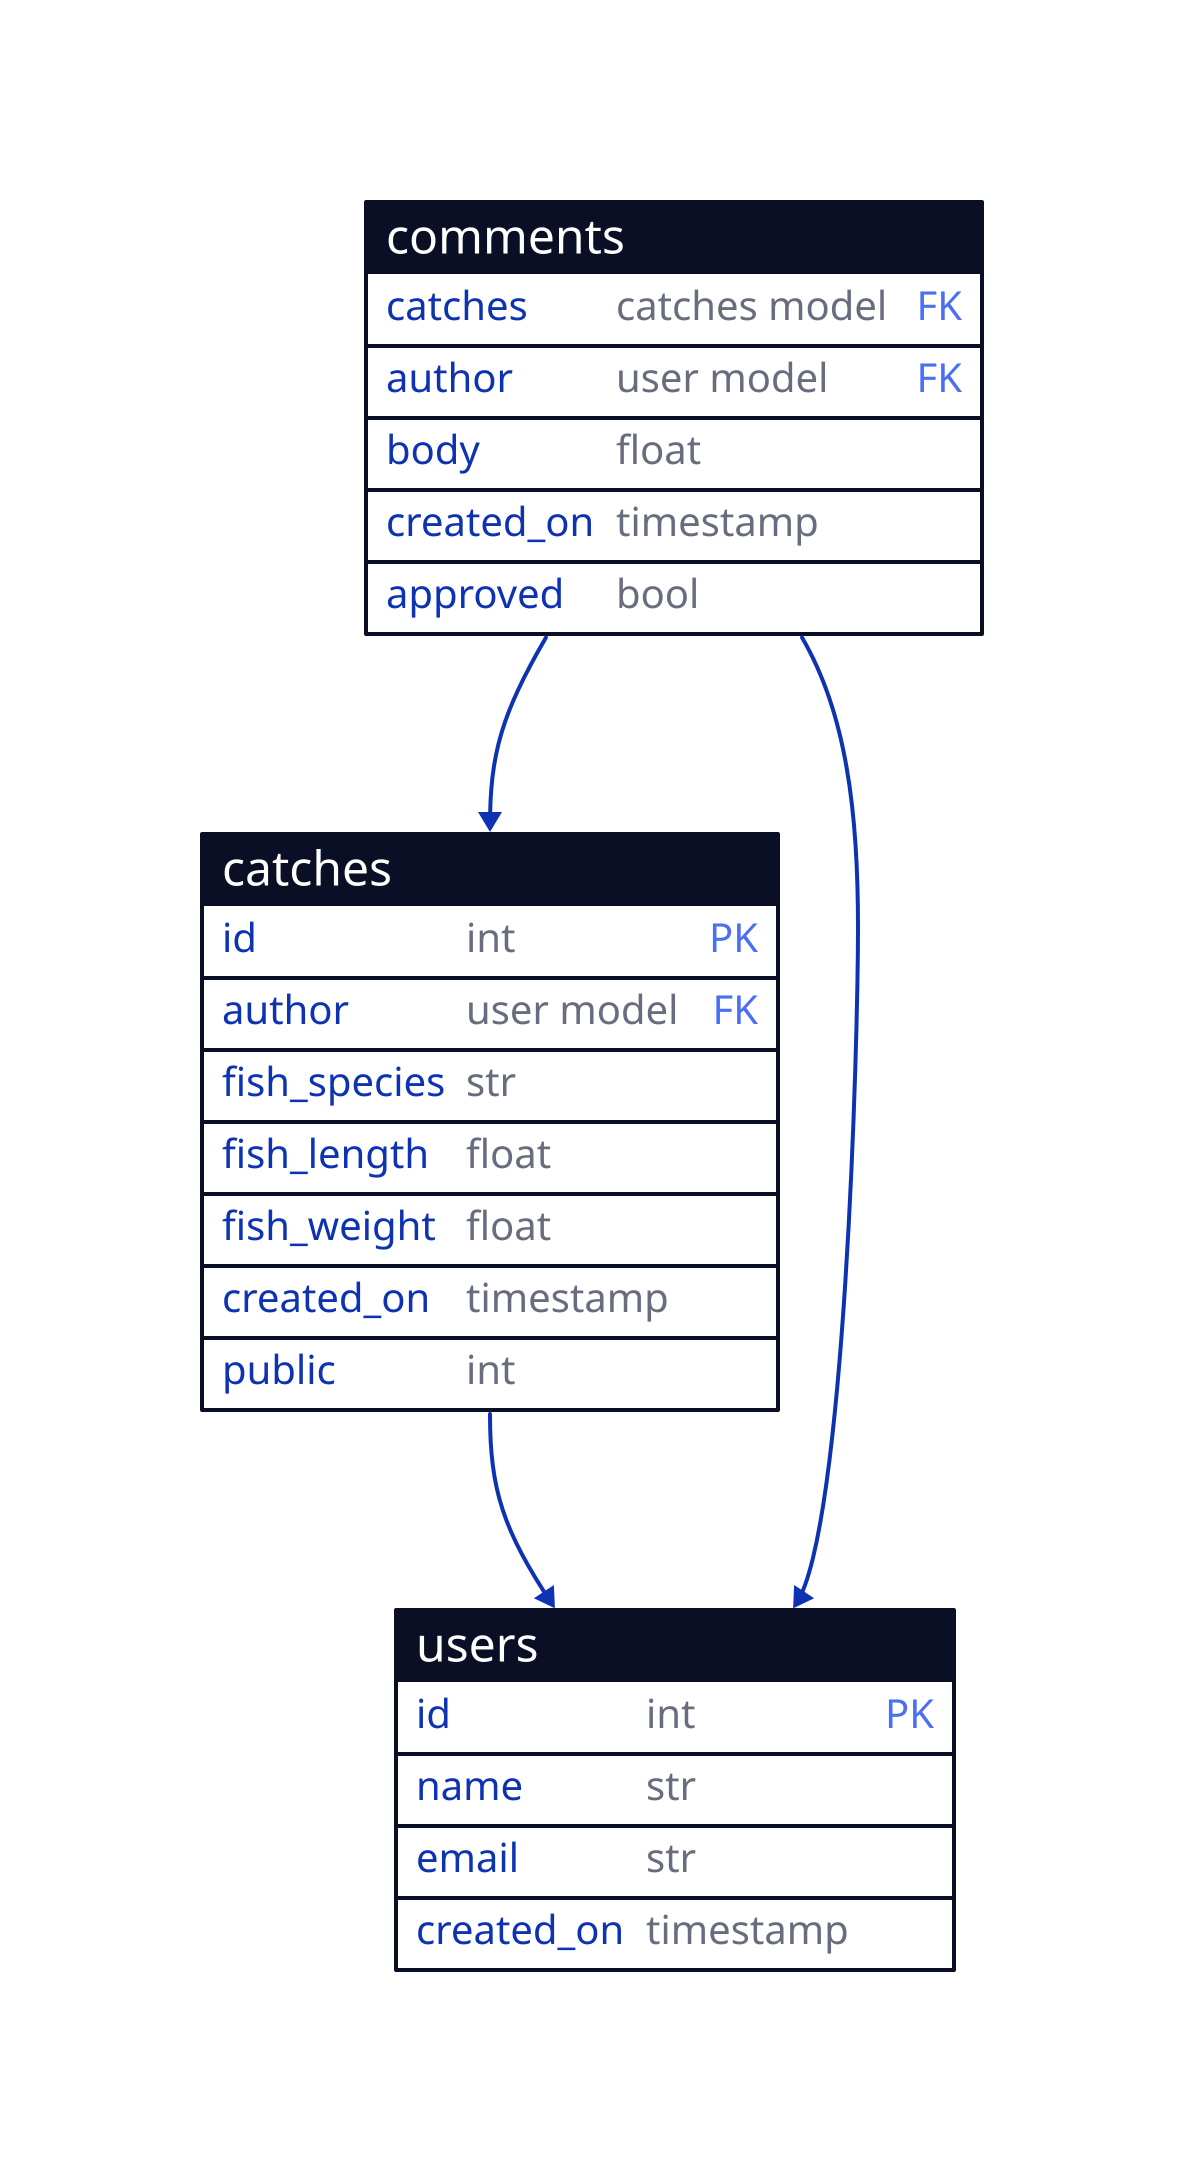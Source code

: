 catches: {
  shape: sql_table
  id: int {constraint: primary_key}
  author: user model {constraint: foreign_key}
  fish_species: str
  fish_length: float
  fish_weight: float
  created_on: timestamp
  public: int
}

comments: {
  shape: sql_table
  catches: catches model {constraint: foreign_key}
  author: user model{constraint: foreign_key}
  body: float
  created_on: timestamp
  approved: bool
}

users: {
  shape: sql_table
  id: int {constraint: primary_key}
  name: str
  email: str
  created_on: timestamp
}

catches.author -> users.id
comments.author -> users.id
comments.catches -> catches.id
